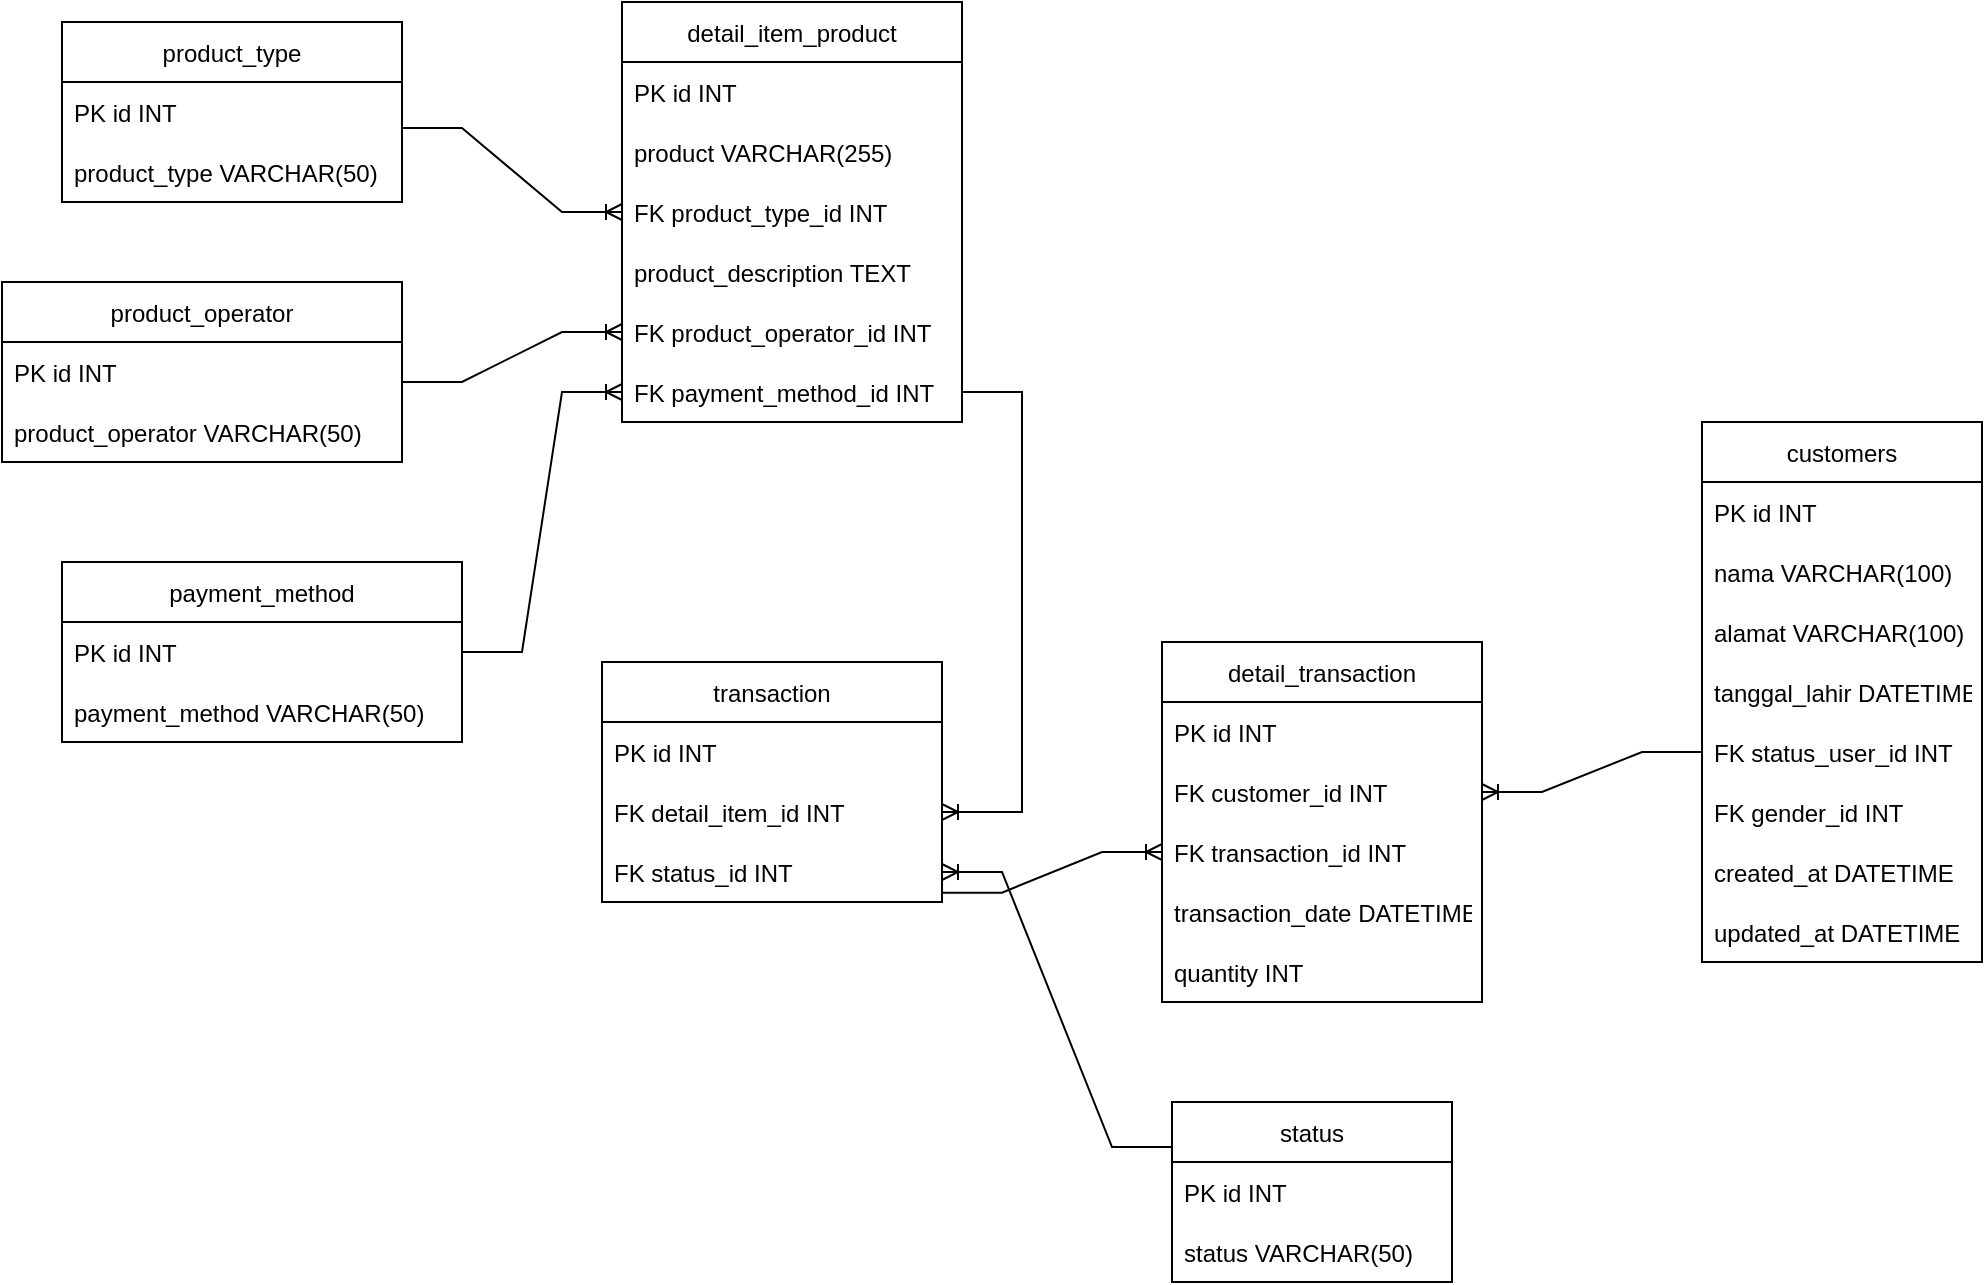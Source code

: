 <mxfile version="20.3.0" type="github">
  <diagram id="Ic3U0zycKqxHXsZPilbR" name="Page-1">
    <mxGraphModel dx="1673" dy="451" grid="1" gridSize="10" guides="1" tooltips="1" connect="1" arrows="1" fold="1" page="1" pageScale="1" pageWidth="850" pageHeight="1100" math="0" shadow="0">
      <root>
        <mxCell id="0" />
        <mxCell id="1" parent="0" />
        <mxCell id="KuLTYWURa4KICVwksqAR-12" value="detail_item_product" style="swimlane;fontStyle=0;childLayout=stackLayout;horizontal=1;startSize=30;horizontalStack=0;resizeParent=1;resizeParentMax=0;resizeLast=0;collapsible=1;marginBottom=0;" vertex="1" parent="1">
          <mxGeometry x="10" y="90" width="170" height="210" as="geometry" />
        </mxCell>
        <mxCell id="KuLTYWURa4KICVwksqAR-13" value="PK id INT" style="text;strokeColor=none;fillColor=none;align=left;verticalAlign=middle;spacingLeft=4;spacingRight=4;overflow=hidden;points=[[0,0.5],[1,0.5]];portConstraint=eastwest;rotatable=0;" vertex="1" parent="KuLTYWURa4KICVwksqAR-12">
          <mxGeometry y="30" width="170" height="30" as="geometry" />
        </mxCell>
        <mxCell id="KuLTYWURa4KICVwksqAR-14" value="product VARCHAR(255)" style="text;strokeColor=none;fillColor=none;align=left;verticalAlign=middle;spacingLeft=4;spacingRight=4;overflow=hidden;points=[[0,0.5],[1,0.5]];portConstraint=eastwest;rotatable=0;" vertex="1" parent="KuLTYWURa4KICVwksqAR-12">
          <mxGeometry y="60" width="170" height="30" as="geometry" />
        </mxCell>
        <mxCell id="KuLTYWURa4KICVwksqAR-15" value="FK product_type_id INT" style="text;strokeColor=none;fillColor=none;align=left;verticalAlign=middle;spacingLeft=4;spacingRight=4;overflow=hidden;points=[[0,0.5],[1,0.5]];portConstraint=eastwest;rotatable=0;" vertex="1" parent="KuLTYWURa4KICVwksqAR-12">
          <mxGeometry y="90" width="170" height="30" as="geometry" />
        </mxCell>
        <mxCell id="KuLTYWURa4KICVwksqAR-16" value="product_description TEXT" style="text;strokeColor=none;fillColor=none;align=left;verticalAlign=middle;spacingLeft=4;spacingRight=4;overflow=hidden;points=[[0,0.5],[1,0.5]];portConstraint=eastwest;rotatable=0;" vertex="1" parent="KuLTYWURa4KICVwksqAR-12">
          <mxGeometry y="120" width="170" height="30" as="geometry" />
        </mxCell>
        <mxCell id="KuLTYWURa4KICVwksqAR-17" value="FK product_operator_id INT" style="text;strokeColor=none;fillColor=none;align=left;verticalAlign=middle;spacingLeft=4;spacingRight=4;overflow=hidden;points=[[0,0.5],[1,0.5]];portConstraint=eastwest;rotatable=0;" vertex="1" parent="KuLTYWURa4KICVwksqAR-12">
          <mxGeometry y="150" width="170" height="30" as="geometry" />
        </mxCell>
        <mxCell id="KuLTYWURa4KICVwksqAR-18" value="FK payment_method_id INT" style="text;strokeColor=none;fillColor=none;align=left;verticalAlign=middle;spacingLeft=4;spacingRight=4;overflow=hidden;points=[[0,0.5],[1,0.5]];portConstraint=eastwest;rotatable=0;" vertex="1" parent="KuLTYWURa4KICVwksqAR-12">
          <mxGeometry y="180" width="170" height="30" as="geometry" />
        </mxCell>
        <mxCell id="KuLTYWURa4KICVwksqAR-19" value="customers" style="swimlane;fontStyle=0;childLayout=stackLayout;horizontal=1;startSize=30;horizontalStack=0;resizeParent=1;resizeParentMax=0;resizeLast=0;collapsible=1;marginBottom=0;" vertex="1" parent="1">
          <mxGeometry x="550" y="300" width="140" height="270" as="geometry" />
        </mxCell>
        <mxCell id="KuLTYWURa4KICVwksqAR-20" value="PK id INT" style="text;strokeColor=none;fillColor=none;align=left;verticalAlign=middle;spacingLeft=4;spacingRight=4;overflow=hidden;points=[[0,0.5],[1,0.5]];portConstraint=eastwest;rotatable=0;" vertex="1" parent="KuLTYWURa4KICVwksqAR-19">
          <mxGeometry y="30" width="140" height="30" as="geometry" />
        </mxCell>
        <mxCell id="KuLTYWURa4KICVwksqAR-27" value="nama VARCHAR(100)" style="text;strokeColor=none;fillColor=none;align=left;verticalAlign=middle;spacingLeft=4;spacingRight=4;overflow=hidden;points=[[0,0.5],[1,0.5]];portConstraint=eastwest;rotatable=0;" vertex="1" parent="KuLTYWURa4KICVwksqAR-19">
          <mxGeometry y="60" width="140" height="30" as="geometry" />
        </mxCell>
        <mxCell id="KuLTYWURa4KICVwksqAR-21" value="alamat VARCHAR(100)" style="text;strokeColor=none;fillColor=none;align=left;verticalAlign=middle;spacingLeft=4;spacingRight=4;overflow=hidden;points=[[0,0.5],[1,0.5]];portConstraint=eastwest;rotatable=0;" vertex="1" parent="KuLTYWURa4KICVwksqAR-19">
          <mxGeometry y="90" width="140" height="30" as="geometry" />
        </mxCell>
        <mxCell id="KuLTYWURa4KICVwksqAR-22" value="tanggal_lahir DATETIME" style="text;strokeColor=none;fillColor=none;align=left;verticalAlign=middle;spacingLeft=4;spacingRight=4;overflow=hidden;points=[[0,0.5],[1,0.5]];portConstraint=eastwest;rotatable=0;" vertex="1" parent="KuLTYWURa4KICVwksqAR-19">
          <mxGeometry y="120" width="140" height="30" as="geometry" />
        </mxCell>
        <mxCell id="KuLTYWURa4KICVwksqAR-23" value="FK status_user_id INT" style="text;strokeColor=none;fillColor=none;align=left;verticalAlign=middle;spacingLeft=4;spacingRight=4;overflow=hidden;points=[[0,0.5],[1,0.5]];portConstraint=eastwest;rotatable=0;" vertex="1" parent="KuLTYWURa4KICVwksqAR-19">
          <mxGeometry y="150" width="140" height="30" as="geometry" />
        </mxCell>
        <mxCell id="KuLTYWURa4KICVwksqAR-24" value="FK gender_id INT" style="text;strokeColor=none;fillColor=none;align=left;verticalAlign=middle;spacingLeft=4;spacingRight=4;overflow=hidden;points=[[0,0.5],[1,0.5]];portConstraint=eastwest;rotatable=0;" vertex="1" parent="KuLTYWURa4KICVwksqAR-19">
          <mxGeometry y="180" width="140" height="30" as="geometry" />
        </mxCell>
        <mxCell id="KuLTYWURa4KICVwksqAR-25" value="created_at DATETIME" style="text;strokeColor=none;fillColor=none;align=left;verticalAlign=middle;spacingLeft=4;spacingRight=4;overflow=hidden;points=[[0,0.5],[1,0.5]];portConstraint=eastwest;rotatable=0;" vertex="1" parent="KuLTYWURa4KICVwksqAR-19">
          <mxGeometry y="210" width="140" height="30" as="geometry" />
        </mxCell>
        <mxCell id="KuLTYWURa4KICVwksqAR-26" value="updated_at DATETIME" style="text;strokeColor=none;fillColor=none;align=left;verticalAlign=middle;spacingLeft=4;spacingRight=4;overflow=hidden;points=[[0,0.5],[1,0.5]];portConstraint=eastwest;rotatable=0;" vertex="1" parent="KuLTYWURa4KICVwksqAR-19">
          <mxGeometry y="240" width="140" height="30" as="geometry" />
        </mxCell>
        <mxCell id="KuLTYWURa4KICVwksqAR-29" value="transaction" style="swimlane;fontStyle=0;childLayout=stackLayout;horizontal=1;startSize=30;horizontalStack=0;resizeParent=1;resizeParentMax=0;resizeLast=0;collapsible=1;marginBottom=0;" vertex="1" parent="1">
          <mxGeometry y="420" width="170" height="120" as="geometry" />
        </mxCell>
        <mxCell id="KuLTYWURa4KICVwksqAR-30" value="PK id INT" style="text;strokeColor=none;fillColor=none;align=left;verticalAlign=middle;spacingLeft=4;spacingRight=4;overflow=hidden;points=[[0,0.5],[1,0.5]];portConstraint=eastwest;rotatable=0;" vertex="1" parent="KuLTYWURa4KICVwksqAR-29">
          <mxGeometry y="30" width="170" height="30" as="geometry" />
        </mxCell>
        <mxCell id="KuLTYWURa4KICVwksqAR-32" value="FK detail_item_id INT" style="text;strokeColor=none;fillColor=none;align=left;verticalAlign=middle;spacingLeft=4;spacingRight=4;overflow=hidden;points=[[0,0.5],[1,0.5]];portConstraint=eastwest;rotatable=0;" vertex="1" parent="KuLTYWURa4KICVwksqAR-29">
          <mxGeometry y="60" width="170" height="30" as="geometry" />
        </mxCell>
        <mxCell id="KuLTYWURa4KICVwksqAR-58" value="FK status_id INT" style="text;strokeColor=none;fillColor=none;align=left;verticalAlign=middle;spacingLeft=4;spacingRight=4;overflow=hidden;points=[[0,0.5],[1,0.5]];portConstraint=eastwest;rotatable=0;" vertex="1" parent="KuLTYWURa4KICVwksqAR-29">
          <mxGeometry y="90" width="170" height="30" as="geometry" />
        </mxCell>
        <mxCell id="KuLTYWURa4KICVwksqAR-33" value="detail_transaction" style="swimlane;fontStyle=0;childLayout=stackLayout;horizontal=1;startSize=30;horizontalStack=0;resizeParent=1;resizeParentMax=0;resizeLast=0;collapsible=1;marginBottom=0;" vertex="1" parent="1">
          <mxGeometry x="280" y="410" width="160" height="180" as="geometry" />
        </mxCell>
        <mxCell id="KuLTYWURa4KICVwksqAR-34" value="PK id INT" style="text;strokeColor=none;fillColor=none;align=left;verticalAlign=middle;spacingLeft=4;spacingRight=4;overflow=hidden;points=[[0,0.5],[1,0.5]];portConstraint=eastwest;rotatable=0;" vertex="1" parent="KuLTYWURa4KICVwksqAR-33">
          <mxGeometry y="30" width="160" height="30" as="geometry" />
        </mxCell>
        <mxCell id="KuLTYWURa4KICVwksqAR-35" value="FK customer_id INT" style="text;strokeColor=none;fillColor=none;align=left;verticalAlign=middle;spacingLeft=4;spacingRight=4;overflow=hidden;points=[[0,0.5],[1,0.5]];portConstraint=eastwest;rotatable=0;" vertex="1" parent="KuLTYWURa4KICVwksqAR-33">
          <mxGeometry y="60" width="160" height="30" as="geometry" />
        </mxCell>
        <mxCell id="KuLTYWURa4KICVwksqAR-36" value="FK transaction_id INT" style="text;strokeColor=none;fillColor=none;align=left;verticalAlign=middle;spacingLeft=4;spacingRight=4;overflow=hidden;points=[[0,0.5],[1,0.5]];portConstraint=eastwest;rotatable=0;" vertex="1" parent="KuLTYWURa4KICVwksqAR-33">
          <mxGeometry y="90" width="160" height="30" as="geometry" />
        </mxCell>
        <mxCell id="KuLTYWURa4KICVwksqAR-66" value="transaction_date DATETIME" style="text;strokeColor=none;fillColor=none;align=left;verticalAlign=middle;spacingLeft=4;spacingRight=4;overflow=hidden;points=[[0,0.5],[1,0.5]];portConstraint=eastwest;rotatable=0;" vertex="1" parent="KuLTYWURa4KICVwksqAR-33">
          <mxGeometry y="120" width="160" height="30" as="geometry" />
        </mxCell>
        <mxCell id="KuLTYWURa4KICVwksqAR-67" value="quantity INT" style="text;strokeColor=none;fillColor=none;align=left;verticalAlign=middle;spacingLeft=4;spacingRight=4;overflow=hidden;points=[[0,0.5],[1,0.5]];portConstraint=eastwest;rotatable=0;" vertex="1" parent="KuLTYWURa4KICVwksqAR-33">
          <mxGeometry y="150" width="160" height="30" as="geometry" />
        </mxCell>
        <mxCell id="KuLTYWURa4KICVwksqAR-37" value="product_type" style="swimlane;fontStyle=0;childLayout=stackLayout;horizontal=1;startSize=30;horizontalStack=0;resizeParent=1;resizeParentMax=0;resizeLast=0;collapsible=1;marginBottom=0;" vertex="1" parent="1">
          <mxGeometry x="-270" y="100" width="170" height="90" as="geometry" />
        </mxCell>
        <mxCell id="KuLTYWURa4KICVwksqAR-38" value="PK id INT" style="text;strokeColor=none;fillColor=none;align=left;verticalAlign=middle;spacingLeft=4;spacingRight=4;overflow=hidden;points=[[0,0.5],[1,0.5]];portConstraint=eastwest;rotatable=0;" vertex="1" parent="KuLTYWURa4KICVwksqAR-37">
          <mxGeometry y="30" width="170" height="30" as="geometry" />
        </mxCell>
        <mxCell id="KuLTYWURa4KICVwksqAR-39" value="product_type VARCHAR(50)" style="text;strokeColor=none;fillColor=none;align=left;verticalAlign=middle;spacingLeft=4;spacingRight=4;overflow=hidden;points=[[0,0.5],[1,0.5]];portConstraint=eastwest;rotatable=0;" vertex="1" parent="KuLTYWURa4KICVwksqAR-37">
          <mxGeometry y="60" width="170" height="30" as="geometry" />
        </mxCell>
        <mxCell id="KuLTYWURa4KICVwksqAR-41" value="product_operator" style="swimlane;fontStyle=0;childLayout=stackLayout;horizontal=1;startSize=30;horizontalStack=0;resizeParent=1;resizeParentMax=0;resizeLast=0;collapsible=1;marginBottom=0;" vertex="1" parent="1">
          <mxGeometry x="-300" y="230" width="200" height="90" as="geometry" />
        </mxCell>
        <mxCell id="KuLTYWURa4KICVwksqAR-42" value="PK id INT" style="text;strokeColor=none;fillColor=none;align=left;verticalAlign=middle;spacingLeft=4;spacingRight=4;overflow=hidden;points=[[0,0.5],[1,0.5]];portConstraint=eastwest;rotatable=0;" vertex="1" parent="KuLTYWURa4KICVwksqAR-41">
          <mxGeometry y="30" width="200" height="30" as="geometry" />
        </mxCell>
        <mxCell id="KuLTYWURa4KICVwksqAR-43" value="product_operator VARCHAR(50)" style="text;strokeColor=none;fillColor=none;align=left;verticalAlign=middle;spacingLeft=4;spacingRight=4;overflow=hidden;points=[[0,0.5],[1,0.5]];portConstraint=eastwest;rotatable=0;" vertex="1" parent="KuLTYWURa4KICVwksqAR-41">
          <mxGeometry y="60" width="200" height="30" as="geometry" />
        </mxCell>
        <mxCell id="KuLTYWURa4KICVwksqAR-44" value="payment_method" style="swimlane;fontStyle=0;childLayout=stackLayout;horizontal=1;startSize=30;horizontalStack=0;resizeParent=1;resizeParentMax=0;resizeLast=0;collapsible=1;marginBottom=0;" vertex="1" parent="1">
          <mxGeometry x="-270" y="370" width="200" height="90" as="geometry" />
        </mxCell>
        <mxCell id="KuLTYWURa4KICVwksqAR-45" value="PK id INT" style="text;strokeColor=none;fillColor=none;align=left;verticalAlign=middle;spacingLeft=4;spacingRight=4;overflow=hidden;points=[[0,0.5],[1,0.5]];portConstraint=eastwest;rotatable=0;" vertex="1" parent="KuLTYWURa4KICVwksqAR-44">
          <mxGeometry y="30" width="200" height="30" as="geometry" />
        </mxCell>
        <mxCell id="KuLTYWURa4KICVwksqAR-46" value="payment_method VARCHAR(50)" style="text;strokeColor=none;fillColor=none;align=left;verticalAlign=middle;spacingLeft=4;spacingRight=4;overflow=hidden;points=[[0,0.5],[1,0.5]];portConstraint=eastwest;rotatable=0;" vertex="1" parent="KuLTYWURa4KICVwksqAR-44">
          <mxGeometry y="60" width="200" height="30" as="geometry" />
        </mxCell>
        <mxCell id="KuLTYWURa4KICVwksqAR-47" value="" style="edgeStyle=entityRelationEdgeStyle;fontSize=12;html=1;endArrow=ERoneToMany;rounded=0;" edge="1" parent="1" target="KuLTYWURa4KICVwksqAR-17">
          <mxGeometry width="100" height="100" relative="1" as="geometry">
            <mxPoint x="-100" y="280" as="sourcePoint" />
            <mxPoint x="10" y="217" as="targetPoint" />
          </mxGeometry>
        </mxCell>
        <mxCell id="KuLTYWURa4KICVwksqAR-48" value="" style="edgeStyle=entityRelationEdgeStyle;fontSize=12;html=1;endArrow=ERoneToMany;rounded=0;" edge="1" parent="1" target="KuLTYWURa4KICVwksqAR-15">
          <mxGeometry width="100" height="100" relative="1" as="geometry">
            <mxPoint x="-100" y="153" as="sourcePoint" />
            <mxPoint y="195" as="targetPoint" />
          </mxGeometry>
        </mxCell>
        <mxCell id="KuLTYWURa4KICVwksqAR-49" value="" style="edgeStyle=entityRelationEdgeStyle;fontSize=12;html=1;endArrow=ERoneToMany;rounded=0;exitX=1;exitY=0.5;exitDx=0;exitDy=0;" edge="1" parent="1" source="KuLTYWURa4KICVwksqAR-45" target="KuLTYWURa4KICVwksqAR-18">
          <mxGeometry width="100" height="100" relative="1" as="geometry">
            <mxPoint x="80" y="343" as="sourcePoint" />
            <mxPoint x="190" y="280" as="targetPoint" />
          </mxGeometry>
        </mxCell>
        <mxCell id="KuLTYWURa4KICVwksqAR-50" value="" style="edgeStyle=entityRelationEdgeStyle;fontSize=12;html=1;endArrow=ERoneToMany;rounded=0;exitX=1;exitY=0.844;exitDx=0;exitDy=0;exitPerimeter=0;" edge="1" parent="1" target="KuLTYWURa4KICVwksqAR-36">
          <mxGeometry width="100" height="100" relative="1" as="geometry">
            <mxPoint x="170" y="535.32" as="sourcePoint" />
            <mxPoint x="260" y="520" as="targetPoint" />
          </mxGeometry>
        </mxCell>
        <mxCell id="KuLTYWURa4KICVwksqAR-52" value="" style="edgeStyle=entityRelationEdgeStyle;fontSize=12;html=1;endArrow=ERoneToMany;rounded=0;" edge="1" parent="1" source="KuLTYWURa4KICVwksqAR-23" target="KuLTYWURa4KICVwksqAR-35">
          <mxGeometry width="100" height="100" relative="1" as="geometry">
            <mxPoint x="430" y="470" as="sourcePoint" />
            <mxPoint x="530" y="370" as="targetPoint" />
          </mxGeometry>
        </mxCell>
        <mxCell id="KuLTYWURa4KICVwksqAR-57" value="" style="edgeStyle=entityRelationEdgeStyle;fontSize=12;html=1;endArrow=ERoneToMany;rounded=0;entryX=1;entryY=0.5;entryDx=0;entryDy=0;" edge="1" parent="1" source="KuLTYWURa4KICVwksqAR-18" target="KuLTYWURa4KICVwksqAR-32">
          <mxGeometry width="100" height="100" relative="1" as="geometry">
            <mxPoint x="170" y="440" as="sourcePoint" />
            <mxPoint x="310" y="300" as="targetPoint" />
          </mxGeometry>
        </mxCell>
        <mxCell id="KuLTYWURa4KICVwksqAR-59" value="status" style="swimlane;fontStyle=0;childLayout=stackLayout;horizontal=1;startSize=30;horizontalStack=0;resizeParent=1;resizeParentMax=0;resizeLast=0;collapsible=1;marginBottom=0;" vertex="1" parent="1">
          <mxGeometry x="285" y="640" width="140" height="90" as="geometry" />
        </mxCell>
        <mxCell id="KuLTYWURa4KICVwksqAR-60" value="PK id INT" style="text;strokeColor=none;fillColor=none;align=left;verticalAlign=middle;spacingLeft=4;spacingRight=4;overflow=hidden;points=[[0,0.5],[1,0.5]];portConstraint=eastwest;rotatable=0;" vertex="1" parent="KuLTYWURa4KICVwksqAR-59">
          <mxGeometry y="30" width="140" height="30" as="geometry" />
        </mxCell>
        <mxCell id="KuLTYWURa4KICVwksqAR-61" value="status VARCHAR(50)" style="text;strokeColor=none;fillColor=none;align=left;verticalAlign=middle;spacingLeft=4;spacingRight=4;overflow=hidden;points=[[0,0.5],[1,0.5]];portConstraint=eastwest;rotatable=0;" vertex="1" parent="KuLTYWURa4KICVwksqAR-59">
          <mxGeometry y="60" width="140" height="30" as="geometry" />
        </mxCell>
        <mxCell id="KuLTYWURa4KICVwksqAR-63" value="" style="edgeStyle=entityRelationEdgeStyle;fontSize=12;html=1;endArrow=ERoneToMany;rounded=0;exitX=0;exitY=0.25;exitDx=0;exitDy=0;entryX=1;entryY=0.5;entryDx=0;entryDy=0;" edge="1" parent="1" source="KuLTYWURa4KICVwksqAR-59" target="KuLTYWURa4KICVwksqAR-58">
          <mxGeometry width="100" height="100" relative="1" as="geometry">
            <mxPoint x="240" y="680" as="sourcePoint" />
            <mxPoint x="340" y="580" as="targetPoint" />
          </mxGeometry>
        </mxCell>
      </root>
    </mxGraphModel>
  </diagram>
</mxfile>
